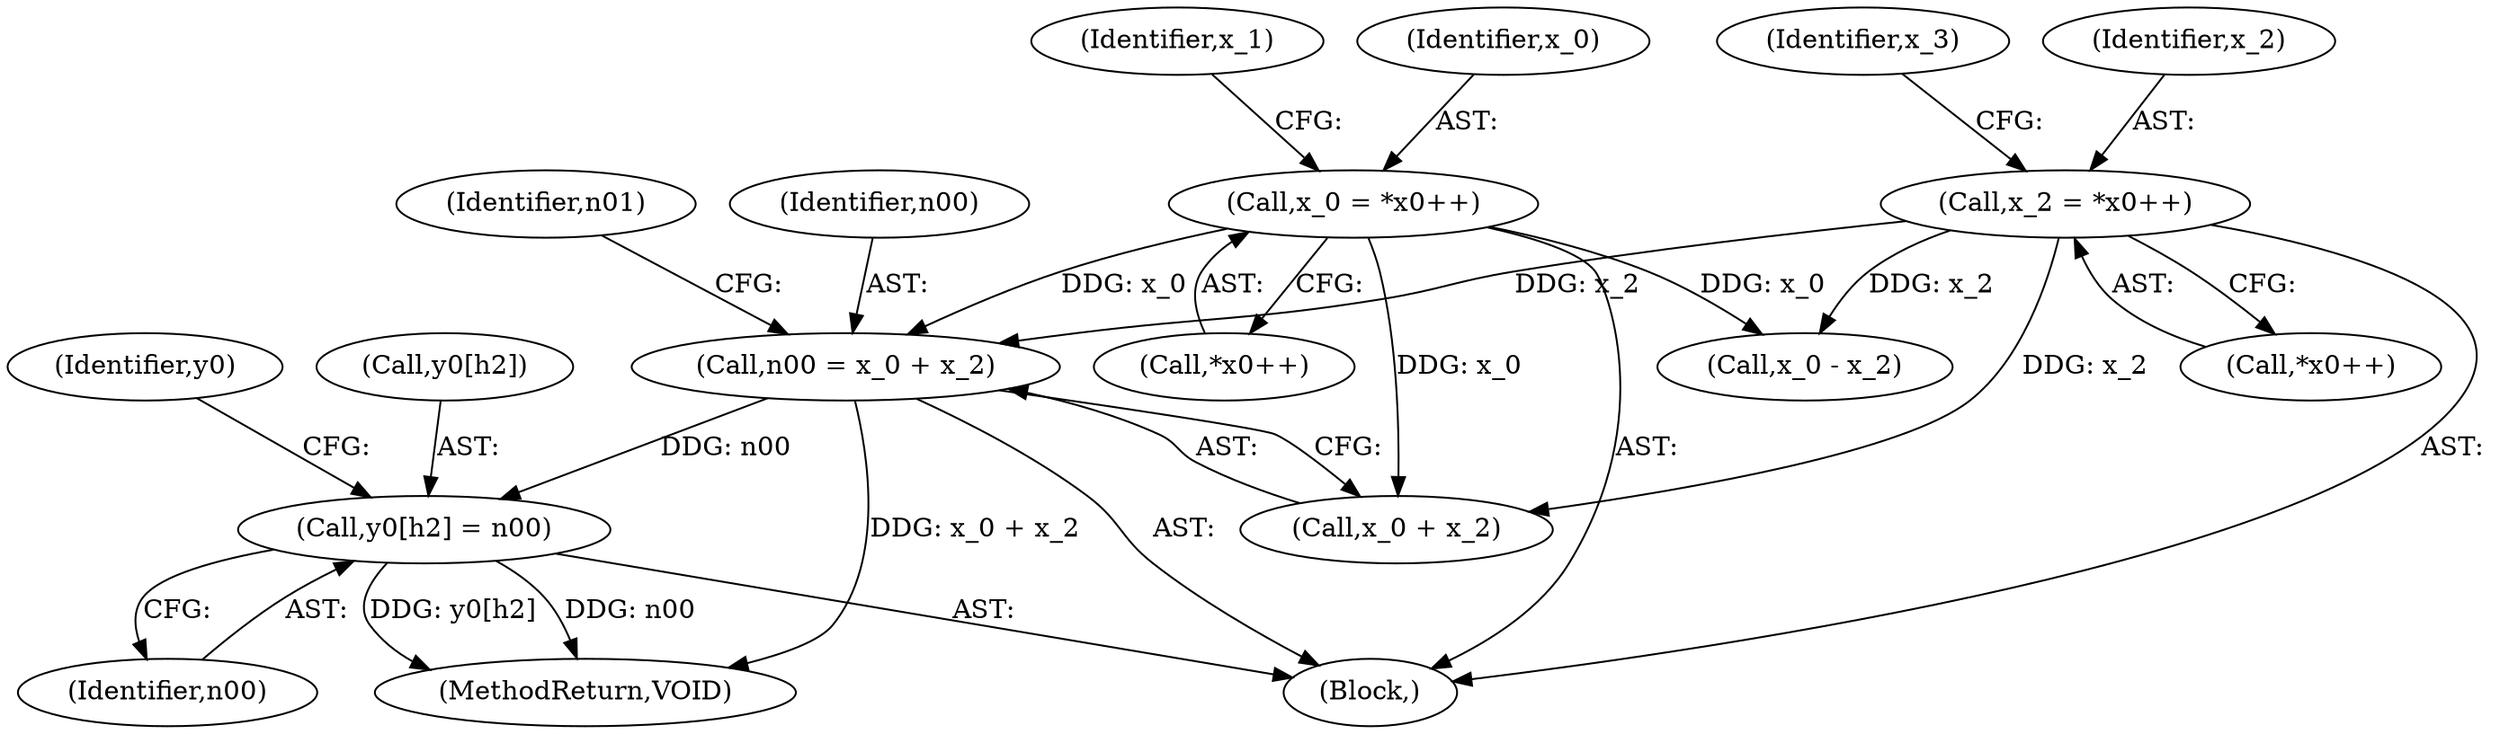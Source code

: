 digraph "1_Android_04e8cd58f075bec5892e369c8deebca9c67e855c@integer" {
"1000267" [label="(Call,n00 = x_0 + x_2)"];
"1000227" [label="(Call,x_0 = *x0++)"];
"1000237" [label="(Call,x_2 = *x0++)"];
"1000307" [label="(Call,y0[h2] = n00)"];
"1000314" [label="(Identifier,y0)"];
"1000308" [label="(Call,y0[h2])"];
"1000311" [label="(Identifier,n00)"];
"1000273" [label="(Identifier,n01)"];
"1000233" [label="(Identifier,x_1)"];
"1000243" [label="(Identifier,x_3)"];
"1000219" [label="(Block,)"];
"1000228" [label="(Identifier,x_0)"];
"1000267" [label="(Call,n00 = x_0 + x_2)"];
"1000269" [label="(Call,x_0 + x_2)"];
"1000505" [label="(MethodReturn,VOID)"];
"1000229" [label="(Call,*x0++)"];
"1000237" [label="(Call,x_2 = *x0++)"];
"1000238" [label="(Identifier,x_2)"];
"1000279" [label="(Call,x_0 - x_2)"];
"1000227" [label="(Call,x_0 = *x0++)"];
"1000307" [label="(Call,y0[h2] = n00)"];
"1000268" [label="(Identifier,n00)"];
"1000239" [label="(Call,*x0++)"];
"1000267" -> "1000219"  [label="AST: "];
"1000267" -> "1000269"  [label="CFG: "];
"1000268" -> "1000267"  [label="AST: "];
"1000269" -> "1000267"  [label="AST: "];
"1000273" -> "1000267"  [label="CFG: "];
"1000267" -> "1000505"  [label="DDG: x_0 + x_2"];
"1000227" -> "1000267"  [label="DDG: x_0"];
"1000237" -> "1000267"  [label="DDG: x_2"];
"1000267" -> "1000307"  [label="DDG: n00"];
"1000227" -> "1000219"  [label="AST: "];
"1000227" -> "1000229"  [label="CFG: "];
"1000228" -> "1000227"  [label="AST: "];
"1000229" -> "1000227"  [label="AST: "];
"1000233" -> "1000227"  [label="CFG: "];
"1000227" -> "1000269"  [label="DDG: x_0"];
"1000227" -> "1000279"  [label="DDG: x_0"];
"1000237" -> "1000219"  [label="AST: "];
"1000237" -> "1000239"  [label="CFG: "];
"1000238" -> "1000237"  [label="AST: "];
"1000239" -> "1000237"  [label="AST: "];
"1000243" -> "1000237"  [label="CFG: "];
"1000237" -> "1000269"  [label="DDG: x_2"];
"1000237" -> "1000279"  [label="DDG: x_2"];
"1000307" -> "1000219"  [label="AST: "];
"1000307" -> "1000311"  [label="CFG: "];
"1000308" -> "1000307"  [label="AST: "];
"1000311" -> "1000307"  [label="AST: "];
"1000314" -> "1000307"  [label="CFG: "];
"1000307" -> "1000505"  [label="DDG: n00"];
"1000307" -> "1000505"  [label="DDG: y0[h2]"];
}
